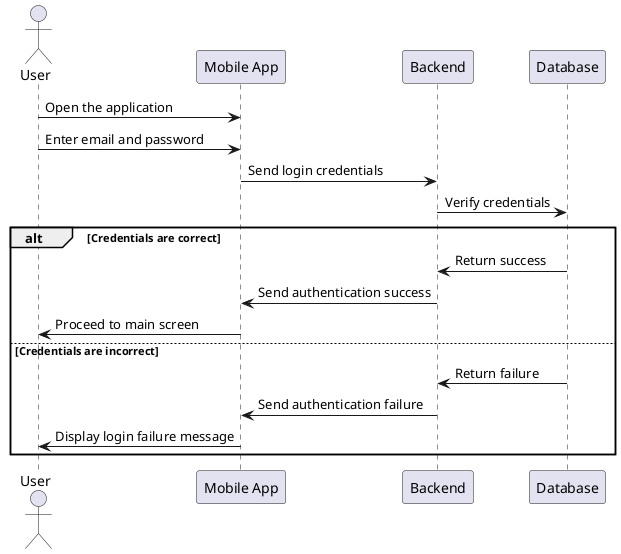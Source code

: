 @startuml
actor User
participant "Mobile App" as App
participant Backend
participant "Database" as DB

User -> App : Open the application
User -> App : Enter email and password
App -> Backend : Send login credentials
Backend -> DB : Verify credentials
alt Credentials are correct
    DB -> Backend : Return success
    Backend -> App : Send authentication success
    App -> User : Proceed to main screen
else Credentials are incorrect
    DB -> Backend : Return failure
    Backend -> App : Send authentication failure
    App -> User : Display login failure message
end
@enduml


